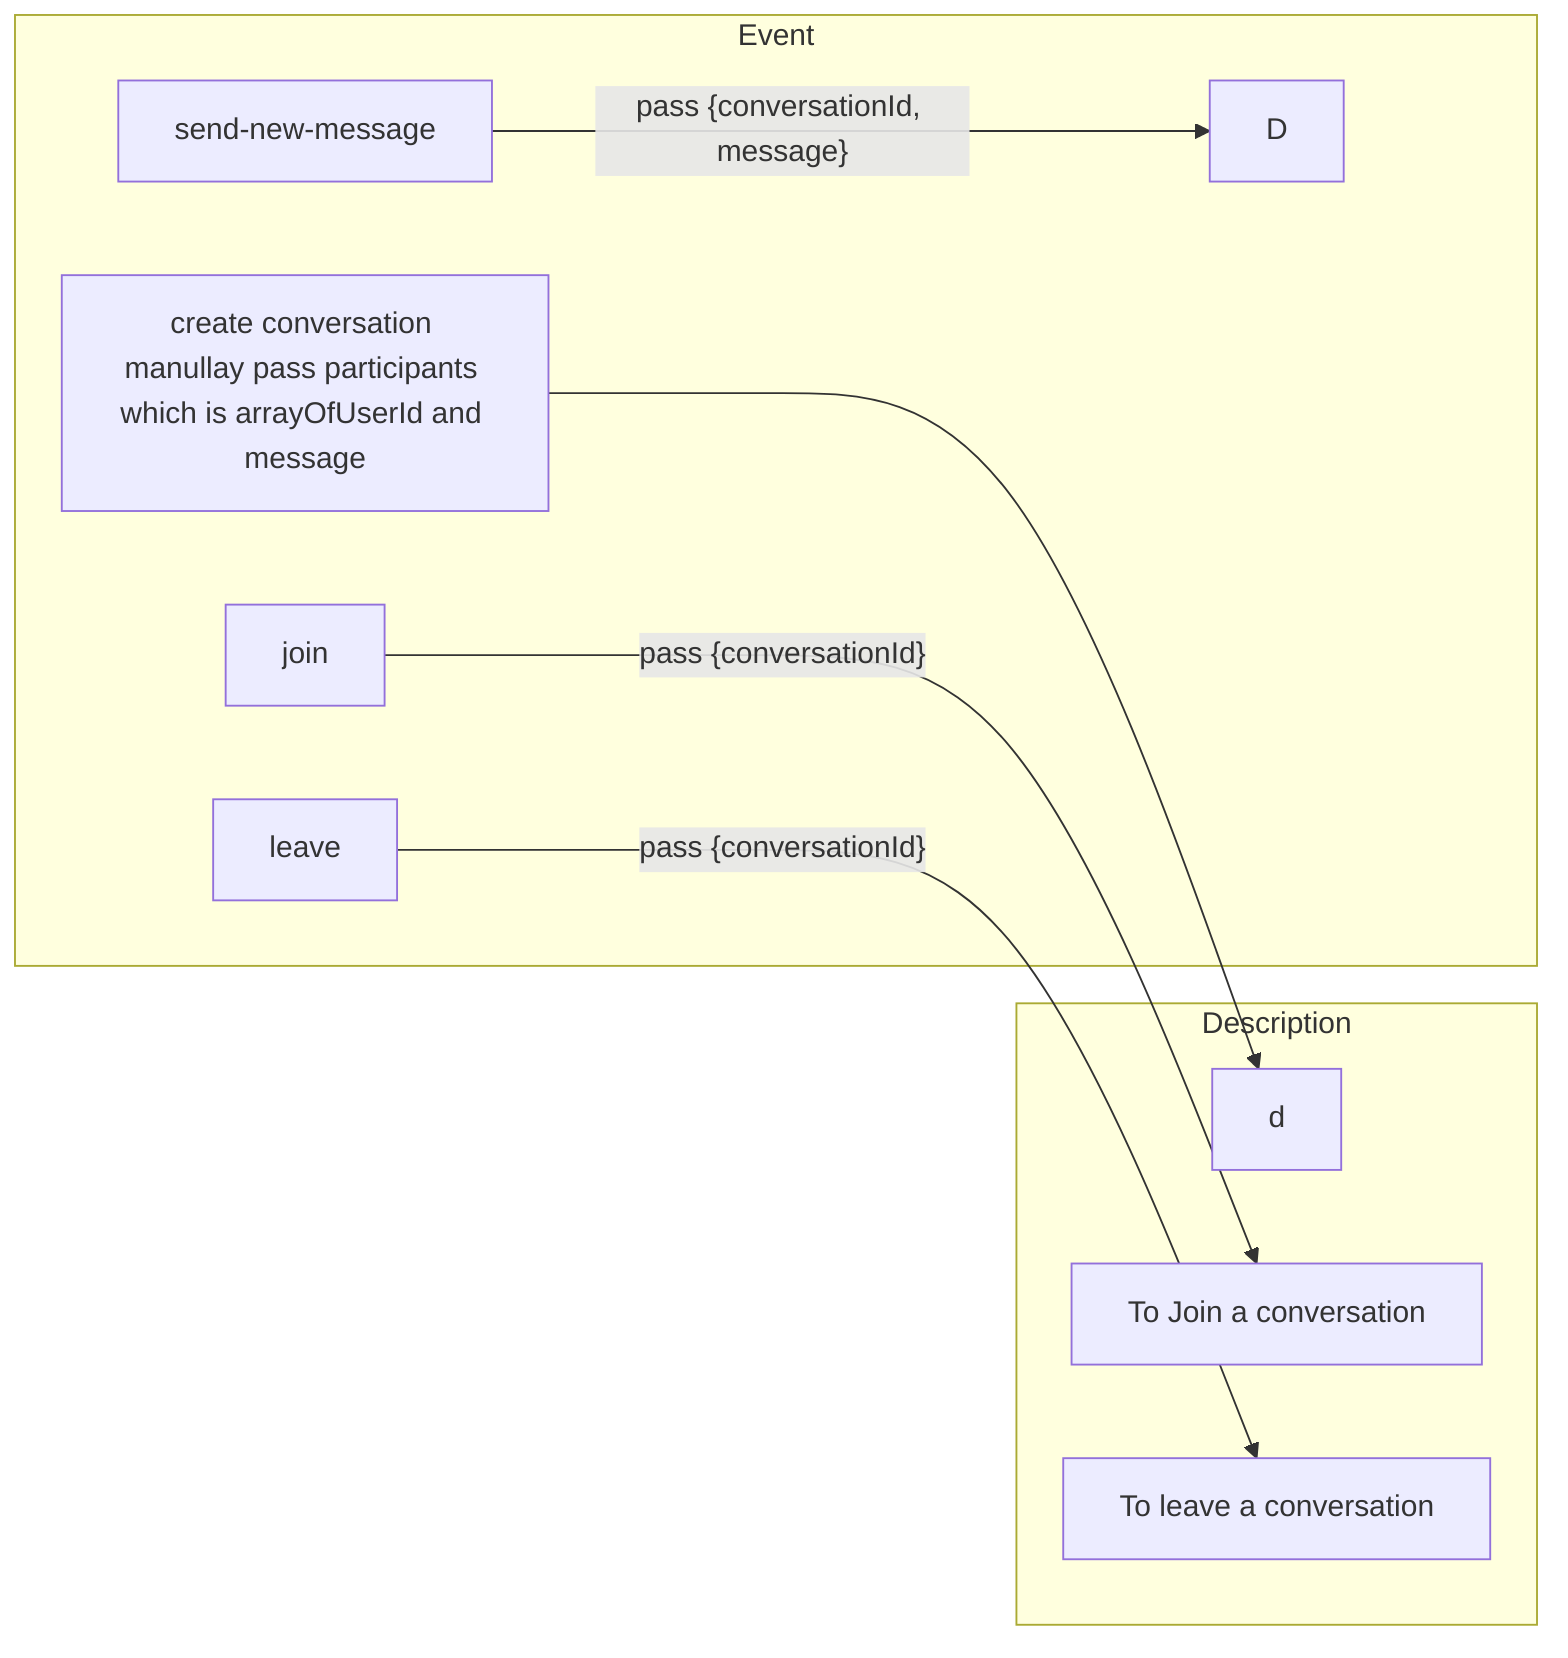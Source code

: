 flowchart LR
  
   subgraph Description
      
        direction LR

        A1D[d]
         Ad[To Join a conversation]
         Bd[To leave a conversation]
        
  end

    

  subgraph Event
      
        direction LR
        A1[create conversation manullay pass participants which is arrayOfUserId and message] --> A1D

        A[join] --pass {conversationId}--> Ad
        B[leave] --pass {conversationId}--> Bd
        C[send-new-message] --pass {conversationId, message}--> D
  end